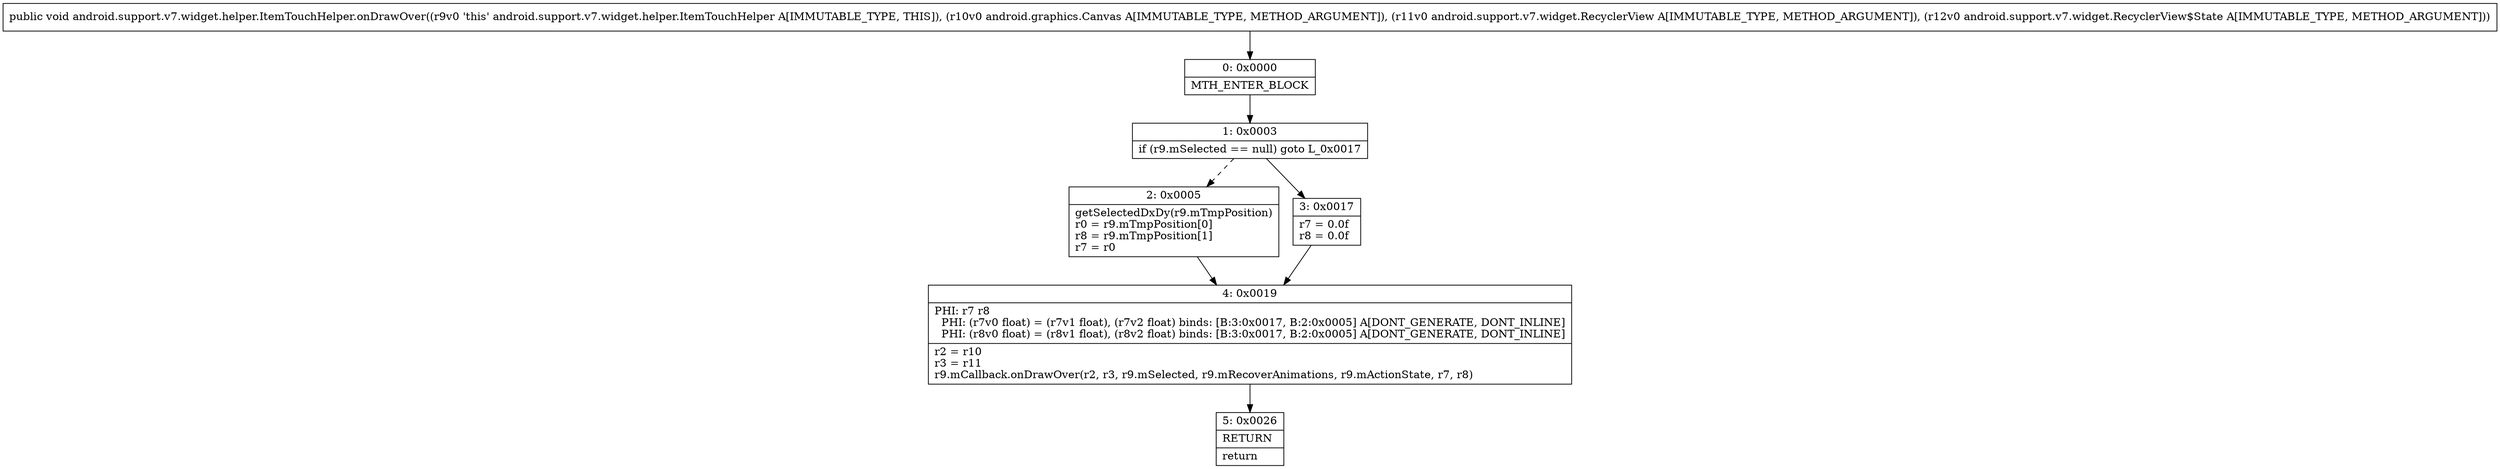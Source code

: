 digraph "CFG forandroid.support.v7.widget.helper.ItemTouchHelper.onDrawOver(Landroid\/graphics\/Canvas;Landroid\/support\/v7\/widget\/RecyclerView;Landroid\/support\/v7\/widget\/RecyclerView$State;)V" {
Node_0 [shape=record,label="{0\:\ 0x0000|MTH_ENTER_BLOCK\l}"];
Node_1 [shape=record,label="{1\:\ 0x0003|if (r9.mSelected == null) goto L_0x0017\l}"];
Node_2 [shape=record,label="{2\:\ 0x0005|getSelectedDxDy(r9.mTmpPosition)\lr0 = r9.mTmpPosition[0]\lr8 = r9.mTmpPosition[1]\lr7 = r0\l}"];
Node_3 [shape=record,label="{3\:\ 0x0017|r7 = 0.0f\lr8 = 0.0f\l}"];
Node_4 [shape=record,label="{4\:\ 0x0019|PHI: r7 r8 \l  PHI: (r7v0 float) = (r7v1 float), (r7v2 float) binds: [B:3:0x0017, B:2:0x0005] A[DONT_GENERATE, DONT_INLINE]\l  PHI: (r8v0 float) = (r8v1 float), (r8v2 float) binds: [B:3:0x0017, B:2:0x0005] A[DONT_GENERATE, DONT_INLINE]\l|r2 = r10\lr3 = r11\lr9.mCallback.onDrawOver(r2, r3, r9.mSelected, r9.mRecoverAnimations, r9.mActionState, r7, r8)\l}"];
Node_5 [shape=record,label="{5\:\ 0x0026|RETURN\l|return\l}"];
MethodNode[shape=record,label="{public void android.support.v7.widget.helper.ItemTouchHelper.onDrawOver((r9v0 'this' android.support.v7.widget.helper.ItemTouchHelper A[IMMUTABLE_TYPE, THIS]), (r10v0 android.graphics.Canvas A[IMMUTABLE_TYPE, METHOD_ARGUMENT]), (r11v0 android.support.v7.widget.RecyclerView A[IMMUTABLE_TYPE, METHOD_ARGUMENT]), (r12v0 android.support.v7.widget.RecyclerView$State A[IMMUTABLE_TYPE, METHOD_ARGUMENT])) }"];
MethodNode -> Node_0;
Node_0 -> Node_1;
Node_1 -> Node_2[style=dashed];
Node_1 -> Node_3;
Node_2 -> Node_4;
Node_3 -> Node_4;
Node_4 -> Node_5;
}

